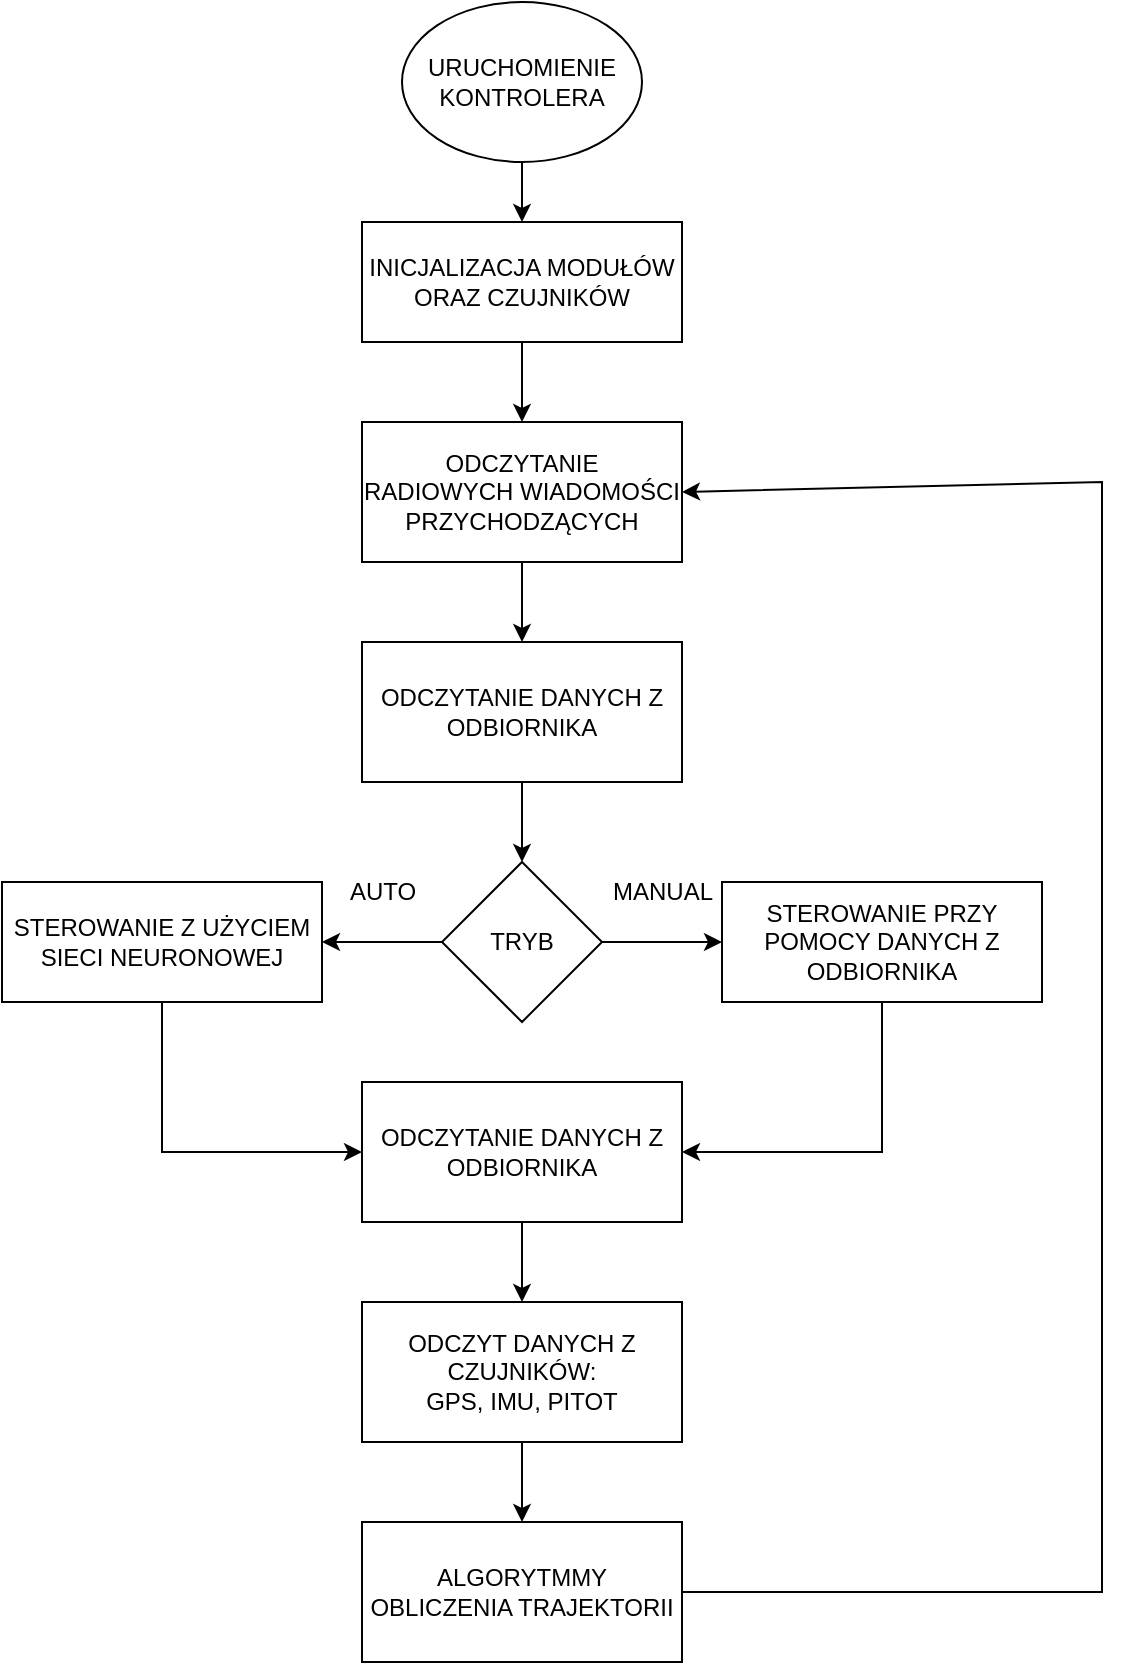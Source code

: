 <mxfile version="20.6.0" type="device"><diagram id="C5RBs43oDa-KdzZeNtuy" name="Page-1"><mxGraphModel dx="2370" dy="1192" grid="0" gridSize="10" guides="1" tooltips="1" connect="1" arrows="1" fold="1" page="1" pageScale="1" pageWidth="827" pageHeight="1169" math="0" shadow="0"><root><mxCell id="WIyWlLk6GJQsqaUBKTNV-0"/><mxCell id="WIyWlLk6GJQsqaUBKTNV-1" parent="WIyWlLk6GJQsqaUBKTNV-0"/><mxCell id="RBr6YNuVd9MGHp25YUXu-5" value="" style="edgeStyle=orthogonalEdgeStyle;rounded=0;orthogonalLoop=1;jettySize=auto;html=1;" parent="WIyWlLk6GJQsqaUBKTNV-1" source="RBr6YNuVd9MGHp25YUXu-0" target="RBr6YNuVd9MGHp25YUXu-4" edge="1"><mxGeometry relative="1" as="geometry"/></mxCell><mxCell id="RBr6YNuVd9MGHp25YUXu-0" value="URUCHOMIENIE&lt;br&gt;KONTROLERA" style="ellipse;whiteSpace=wrap;html=1;" parent="WIyWlLk6GJQsqaUBKTNV-1" vertex="1"><mxGeometry x="340" y="30" width="120" height="80" as="geometry"/></mxCell><mxCell id="RBr6YNuVd9MGHp25YUXu-7" value="" style="edgeStyle=orthogonalEdgeStyle;rounded=0;orthogonalLoop=1;jettySize=auto;html=1;" parent="WIyWlLk6GJQsqaUBKTNV-1" source="RBr6YNuVd9MGHp25YUXu-4" target="RBr6YNuVd9MGHp25YUXu-6" edge="1"><mxGeometry relative="1" as="geometry"/></mxCell><mxCell id="RBr6YNuVd9MGHp25YUXu-4" value="INICJALIZACJA MODUŁÓW ORAZ CZUJNIKÓW" style="rounded=0;whiteSpace=wrap;html=1;" parent="WIyWlLk6GJQsqaUBKTNV-1" vertex="1"><mxGeometry x="320" y="140" width="160" height="60" as="geometry"/></mxCell><mxCell id="RBr6YNuVd9MGHp25YUXu-13" value="" style="edgeStyle=orthogonalEdgeStyle;rounded=0;orthogonalLoop=1;jettySize=auto;html=1;" parent="WIyWlLk6GJQsqaUBKTNV-1" source="RBr6YNuVd9MGHp25YUXu-6" target="RBr6YNuVd9MGHp25YUXu-12" edge="1"><mxGeometry relative="1" as="geometry"/></mxCell><mxCell id="RBr6YNuVd9MGHp25YUXu-6" value="ODCZYTANIE&lt;br&gt;RADIOWYCH WIADOMOŚCI PRZYCHODZĄCYCH" style="whiteSpace=wrap;html=1;rounded=0;" parent="WIyWlLk6GJQsqaUBKTNV-1" vertex="1"><mxGeometry x="320" y="240" width="160" height="70" as="geometry"/></mxCell><mxCell id="RBr6YNuVd9MGHp25YUXu-12" value="ODCZYTANIE DANYCH Z ODBIORNIKA" style="whiteSpace=wrap;html=1;rounded=0;" parent="WIyWlLk6GJQsqaUBKTNV-1" vertex="1"><mxGeometry x="320" y="350" width="160" height="70" as="geometry"/></mxCell><mxCell id="RBr6YNuVd9MGHp25YUXu-15" value="STEROWANIE Z UŻYCIEM SIECI NEURONOWEJ" style="whiteSpace=wrap;html=1;" parent="WIyWlLk6GJQsqaUBKTNV-1" vertex="1"><mxGeometry x="140" y="470" width="160" height="60" as="geometry"/></mxCell><mxCell id="RBr6YNuVd9MGHp25YUXu-24" value="" style="endArrow=classic;html=1;rounded=0;exitX=0.5;exitY=1;exitDx=0;exitDy=0;entryX=0.5;entryY=0;entryDx=0;entryDy=0;" parent="WIyWlLk6GJQsqaUBKTNV-1" source="RBr6YNuVd9MGHp25YUXu-12" target="MHlVrUezy0UGSgN8gLIv-0" edge="1"><mxGeometry width="50" height="50" relative="1" as="geometry"><mxPoint x="460" y="460" as="sourcePoint"/><mxPoint x="400" y="450" as="targetPoint"/></mxGeometry></mxCell><mxCell id="MHlVrUezy0UGSgN8gLIv-2" value="" style="edgeStyle=orthogonalEdgeStyle;rounded=0;orthogonalLoop=1;jettySize=auto;html=1;" parent="WIyWlLk6GJQsqaUBKTNV-1" source="MHlVrUezy0UGSgN8gLIv-0" target="MHlVrUezy0UGSgN8gLIv-1" edge="1"><mxGeometry relative="1" as="geometry"/></mxCell><mxCell id="MHlVrUezy0UGSgN8gLIv-3" value="" style="edgeStyle=orthogonalEdgeStyle;rounded=0;orthogonalLoop=1;jettySize=auto;html=1;" parent="WIyWlLk6GJQsqaUBKTNV-1" source="MHlVrUezy0UGSgN8gLIv-0" target="RBr6YNuVd9MGHp25YUXu-15" edge="1"><mxGeometry relative="1" as="geometry"/></mxCell><mxCell id="MHlVrUezy0UGSgN8gLIv-0" value="TRYB" style="rhombus;whiteSpace=wrap;html=1;" parent="WIyWlLk6GJQsqaUBKTNV-1" vertex="1"><mxGeometry x="360" y="460" width="80" height="80" as="geometry"/></mxCell><mxCell id="MHlVrUezy0UGSgN8gLIv-1" value="STEROWANIE PRZY POMOCY DANYCH Z ODBIORNIKA" style="whiteSpace=wrap;html=1;" parent="WIyWlLk6GJQsqaUBKTNV-1" vertex="1"><mxGeometry x="500" y="470" width="160" height="60" as="geometry"/></mxCell><mxCell id="MHlVrUezy0UGSgN8gLIv-4" value="AUTO" style="text;html=1;resizable=0;autosize=1;align=center;verticalAlign=middle;points=[];fillColor=none;strokeColor=none;rounded=0;" parent="WIyWlLk6GJQsqaUBKTNV-1" vertex="1"><mxGeometry x="300" y="460" width="60" height="30" as="geometry"/></mxCell><mxCell id="MHlVrUezy0UGSgN8gLIv-5" value="MANUAL" style="text;html=1;resizable=0;autosize=1;align=center;verticalAlign=middle;points=[];fillColor=none;strokeColor=none;rounded=0;" parent="WIyWlLk6GJQsqaUBKTNV-1" vertex="1"><mxGeometry x="435" y="460" width="70" height="30" as="geometry"/></mxCell><mxCell id="MHlVrUezy0UGSgN8gLIv-8" value="ODCZYTANIE DANYCH Z ODBIORNIKA" style="whiteSpace=wrap;html=1;rounded=0;" parent="WIyWlLk6GJQsqaUBKTNV-1" vertex="1"><mxGeometry x="320" y="570" width="160" height="70" as="geometry"/></mxCell><mxCell id="MHlVrUezy0UGSgN8gLIv-10" value="" style="endArrow=classic;html=1;rounded=0;exitX=0.5;exitY=1;exitDx=0;exitDy=0;entryX=0;entryY=0.5;entryDx=0;entryDy=0;" parent="WIyWlLk6GJQsqaUBKTNV-1" source="RBr6YNuVd9MGHp25YUXu-15" target="MHlVrUezy0UGSgN8gLIv-8" edge="1"><mxGeometry width="50" height="50" relative="1" as="geometry"><mxPoint x="320" y="500" as="sourcePoint"/><mxPoint x="370" y="450" as="targetPoint"/><Array as="points"><mxPoint x="220" y="605"/></Array></mxGeometry></mxCell><mxCell id="MHlVrUezy0UGSgN8gLIv-11" value="" style="endArrow=classic;html=1;rounded=0;exitX=0.5;exitY=1;exitDx=0;exitDy=0;entryX=1;entryY=0.5;entryDx=0;entryDy=0;" parent="WIyWlLk6GJQsqaUBKTNV-1" source="MHlVrUezy0UGSgN8gLIv-1" target="MHlVrUezy0UGSgN8gLIv-8" edge="1"><mxGeometry width="50" height="50" relative="1" as="geometry"><mxPoint x="320" y="500" as="sourcePoint"/><mxPoint x="370" y="450" as="targetPoint"/><Array as="points"><mxPoint x="580" y="605"/></Array></mxGeometry></mxCell><mxCell id="MHlVrUezy0UGSgN8gLIv-16" value="" style="edgeStyle=orthogonalEdgeStyle;rounded=0;orthogonalLoop=1;jettySize=auto;html=1;" parent="WIyWlLk6GJQsqaUBKTNV-1" source="MHlVrUezy0UGSgN8gLIv-13" target="MHlVrUezy0UGSgN8gLIv-15" edge="1"><mxGeometry relative="1" as="geometry"/></mxCell><mxCell id="MHlVrUezy0UGSgN8gLIv-13" value="ODCZYT DANYCH Z CZUJNIKÓW: &lt;br&gt;GPS, IMU, PITOT" style="whiteSpace=wrap;html=1;rounded=0;" parent="WIyWlLk6GJQsqaUBKTNV-1" vertex="1"><mxGeometry x="320" y="680" width="160" height="70" as="geometry"/></mxCell><mxCell id="MHlVrUezy0UGSgN8gLIv-14" value="" style="endArrow=classic;html=1;rounded=0;exitX=0.5;exitY=1;exitDx=0;exitDy=0;entryX=0.5;entryY=0;entryDx=0;entryDy=0;" parent="WIyWlLk6GJQsqaUBKTNV-1" source="MHlVrUezy0UGSgN8gLIv-8" target="MHlVrUezy0UGSgN8gLIv-13" edge="1"><mxGeometry width="50" height="50" relative="1" as="geometry"><mxPoint x="310" y="620" as="sourcePoint"/><mxPoint x="360" y="570" as="targetPoint"/></mxGeometry></mxCell><mxCell id="MHlVrUezy0UGSgN8gLIv-15" value="ALGORYTMMY OBLICZENIA TRAJEKTORII" style="whiteSpace=wrap;html=1;rounded=0;" parent="WIyWlLk6GJQsqaUBKTNV-1" vertex="1"><mxGeometry x="320" y="790" width="160" height="70" as="geometry"/></mxCell><mxCell id="MHlVrUezy0UGSgN8gLIv-17" value="" style="endArrow=classic;html=1;rounded=0;exitX=1;exitY=0.5;exitDx=0;exitDy=0;entryX=1;entryY=0.5;entryDx=0;entryDy=0;" parent="WIyWlLk6GJQsqaUBKTNV-1" source="MHlVrUezy0UGSgN8gLIv-15" target="RBr6YNuVd9MGHp25YUXu-6" edge="1"><mxGeometry width="50" height="50" relative="1" as="geometry"><mxPoint x="290" y="580" as="sourcePoint"/><mxPoint x="500" y="290" as="targetPoint"/><Array as="points"><mxPoint x="690" y="825"/><mxPoint x="690" y="270"/></Array></mxGeometry></mxCell></root></mxGraphModel></diagram></mxfile>
